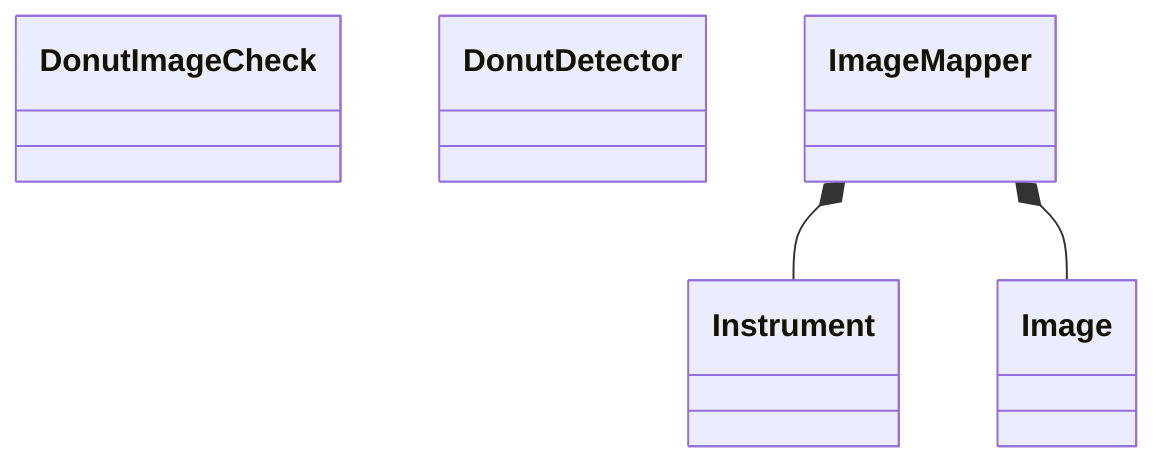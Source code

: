 classDiagram

class DonutImageCheck
class DonutDetector
class Instrument
class Image
ImageMapper *-- Instrument
ImageMapper *-- Image
